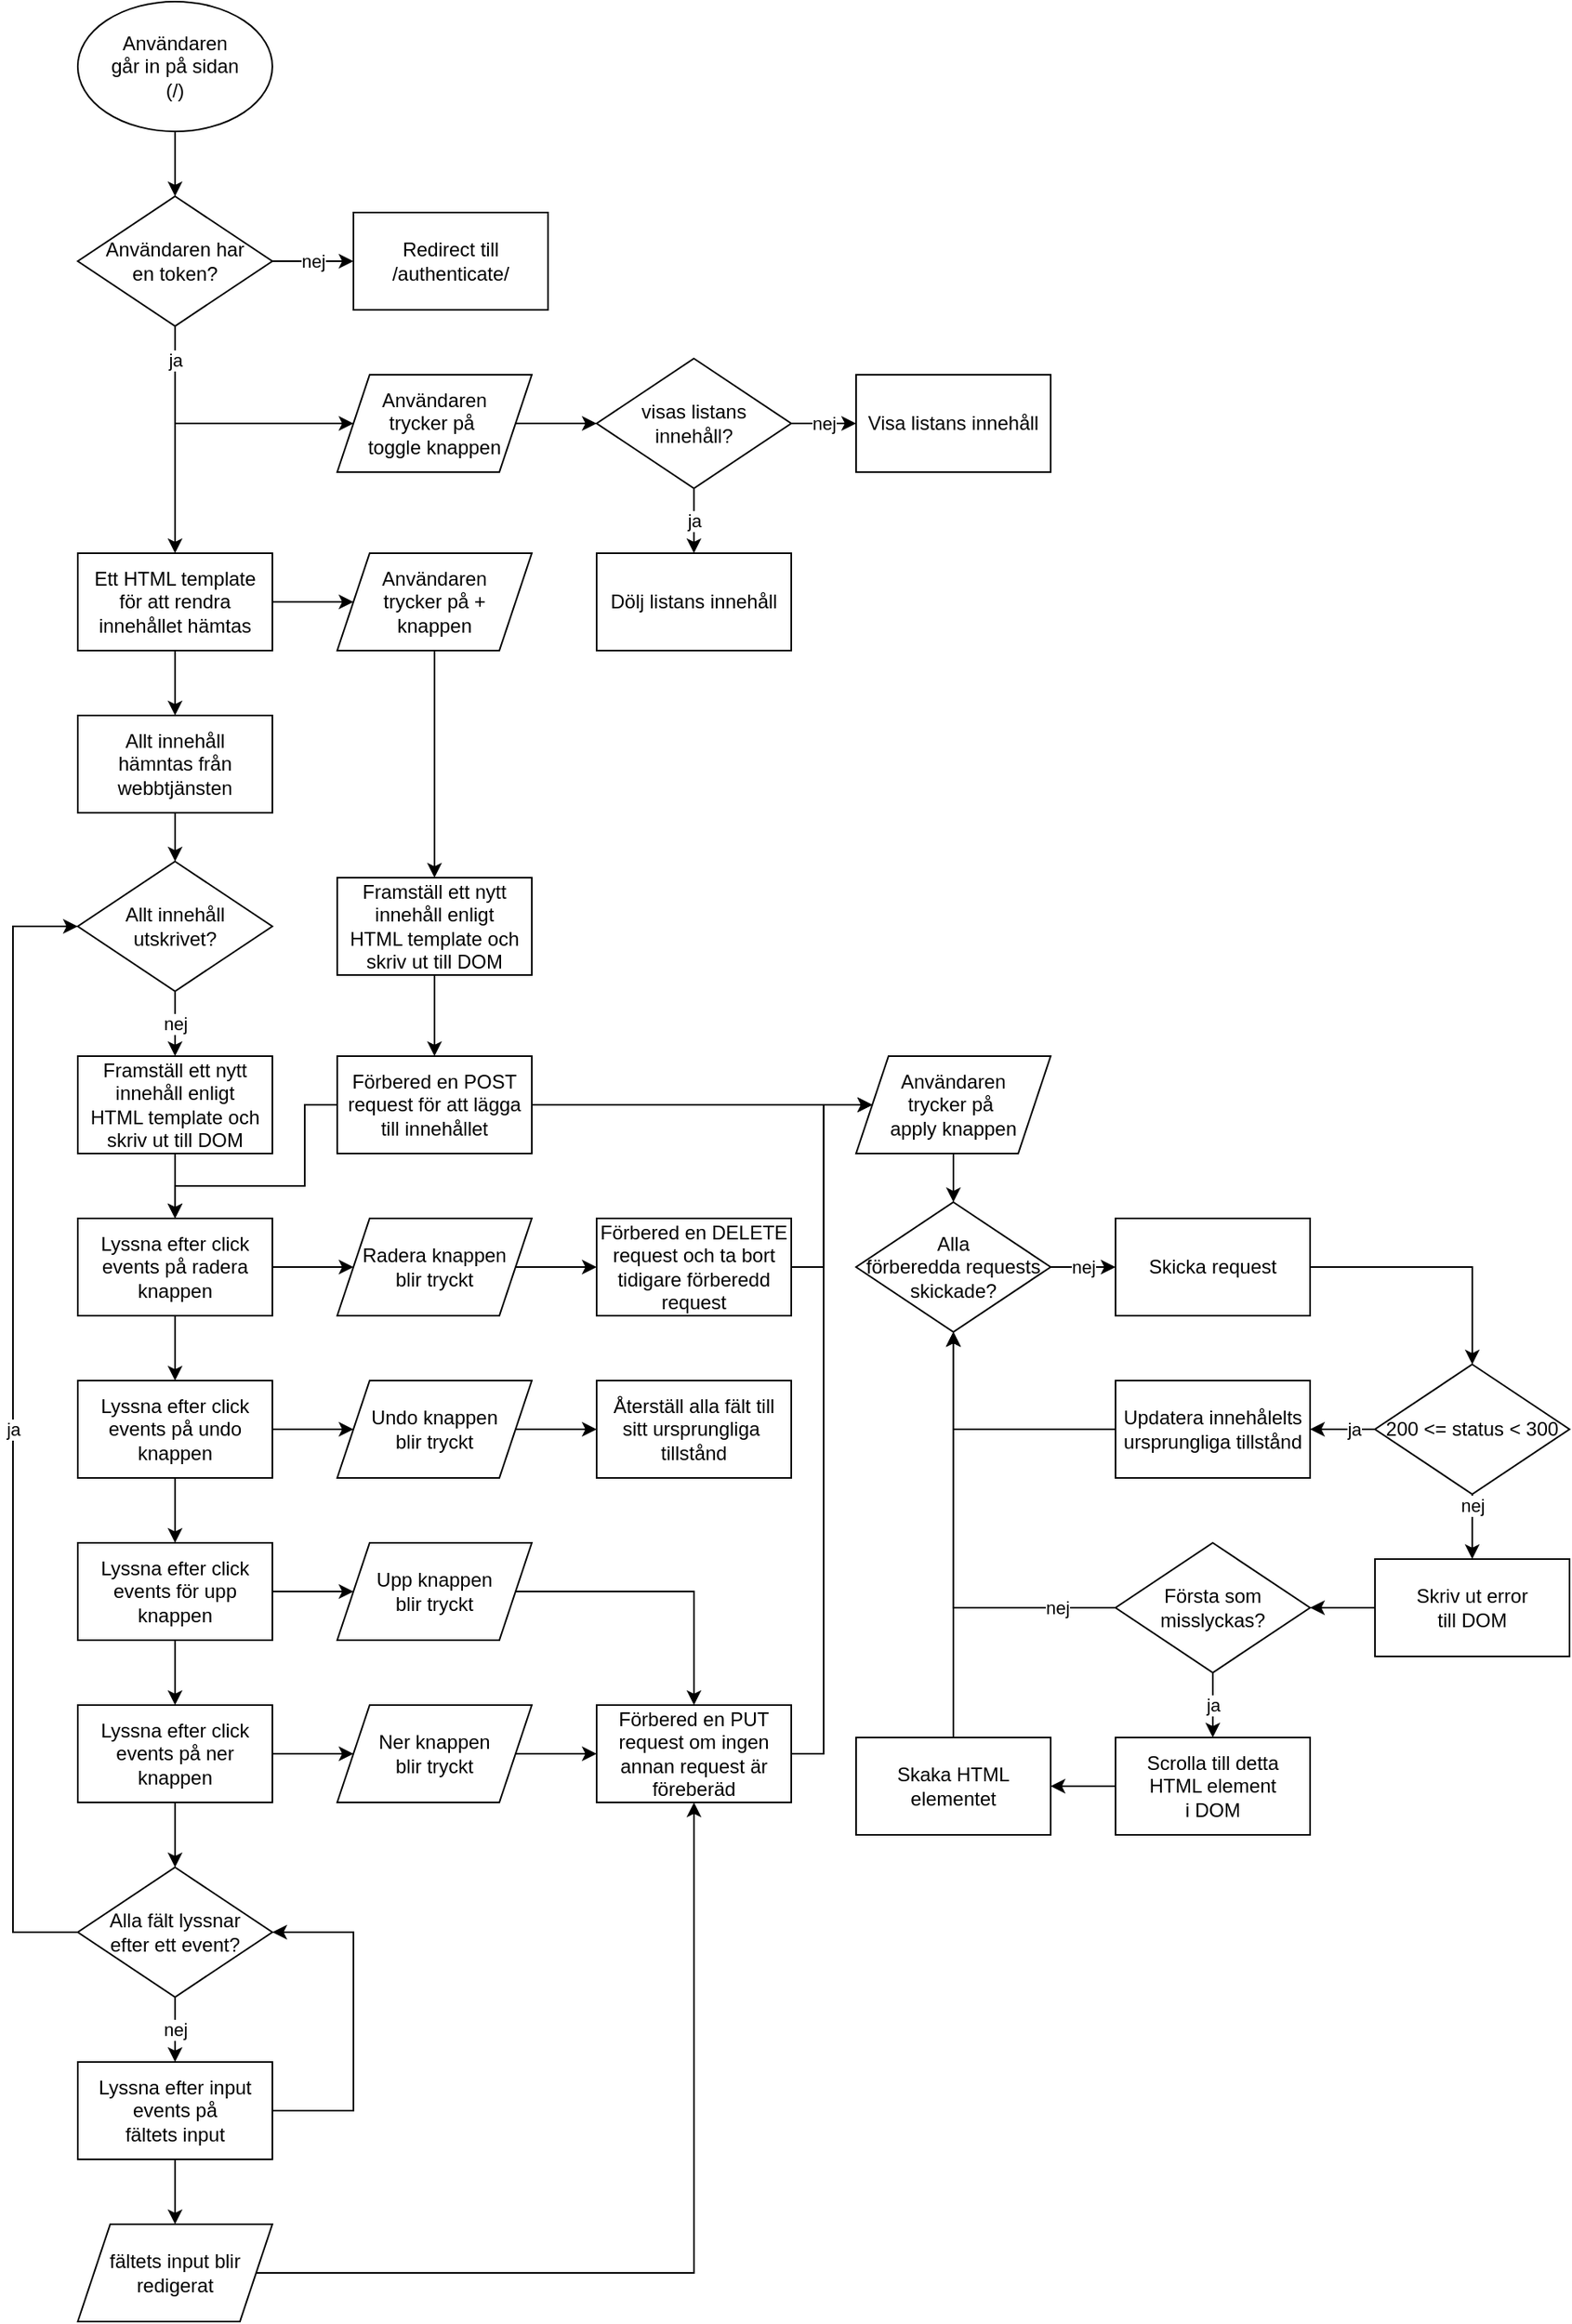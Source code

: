 <mxfile version="15.5.8" type="github">
  <diagram id="dKu6GSsMsmZb2snLdSed" name="Page-1">
    <mxGraphModel dx="816" dy="895" grid="1" gridSize="10" guides="1" tooltips="1" connect="1" arrows="1" fold="1" page="1" pageScale="1" pageWidth="2000" pageHeight="2000" math="0" shadow="0">
      <root>
        <mxCell id="0" />
        <mxCell id="1" parent="0" />
        <mxCell id="LYgwBQ-WcepCRoTYSZpj-18" style="edgeStyle=orthogonalEdgeStyle;rounded=0;orthogonalLoop=1;jettySize=auto;html=1;" edge="1" parent="1" source="LYgwBQ-WcepCRoTYSZpj-131" target="LYgwBQ-WcepCRoTYSZpj-15">
          <mxGeometry relative="1" as="geometry">
            <mxPoint x="119.97" y="340" as="sourcePoint" />
          </mxGeometry>
        </mxCell>
        <mxCell id="LYgwBQ-WcepCRoTYSZpj-119" value="ja" style="edgeStyle=orthogonalEdgeStyle;rounded=0;orthogonalLoop=1;jettySize=auto;html=1;" edge="1" parent="1" source="LYgwBQ-WcepCRoTYSZpj-131" target="LYgwBQ-WcepCRoTYSZpj-118">
          <mxGeometry x="-0.75" relative="1" as="geometry">
            <mxPoint x="199.97" y="280" as="sourcePoint" />
            <Array as="points">
              <mxPoint x="119.97" y="280" />
            </Array>
            <mxPoint as="offset" />
          </mxGeometry>
        </mxCell>
        <mxCell id="LYgwBQ-WcepCRoTYSZpj-132" style="edgeStyle=orthogonalEdgeStyle;rounded=0;orthogonalLoop=1;jettySize=auto;html=1;" edge="1" parent="1" source="LYgwBQ-WcepCRoTYSZpj-1" target="LYgwBQ-WcepCRoTYSZpj-131">
          <mxGeometry relative="1" as="geometry" />
        </mxCell>
        <mxCell id="LYgwBQ-WcepCRoTYSZpj-1" value="Användaren&lt;br&gt;går in på sidan&lt;br&gt;(/)" style="ellipse;whiteSpace=wrap;html=1;" vertex="1" parent="1">
          <mxGeometry x="59.97" y="20" width="120" height="80" as="geometry" />
        </mxCell>
        <mxCell id="LYgwBQ-WcepCRoTYSZpj-45" style="edgeStyle=orthogonalEdgeStyle;rounded=0;orthogonalLoop=1;jettySize=auto;html=1;" edge="1" parent="1" source="LYgwBQ-WcepCRoTYSZpj-8" target="LYgwBQ-WcepCRoTYSZpj-44">
          <mxGeometry relative="1" as="geometry" />
        </mxCell>
        <mxCell id="LYgwBQ-WcepCRoTYSZpj-8" value="Allt innehåll &lt;br&gt;hämntas från&lt;br&gt;webbtjänsten" style="rounded=0;whiteSpace=wrap;html=1;" vertex="1" parent="1">
          <mxGeometry x="59.97" y="460" width="120" height="60" as="geometry" />
        </mxCell>
        <mxCell id="LYgwBQ-WcepCRoTYSZpj-21" style="edgeStyle=orthogonalEdgeStyle;rounded=0;orthogonalLoop=1;jettySize=auto;html=1;" edge="1" parent="1" source="LYgwBQ-WcepCRoTYSZpj-15" target="LYgwBQ-WcepCRoTYSZpj-8">
          <mxGeometry relative="1" as="geometry" />
        </mxCell>
        <mxCell id="LYgwBQ-WcepCRoTYSZpj-86" style="edgeStyle=orthogonalEdgeStyle;rounded=0;orthogonalLoop=1;jettySize=auto;html=1;" edge="1" parent="1" source="LYgwBQ-WcepCRoTYSZpj-15" target="LYgwBQ-WcepCRoTYSZpj-85">
          <mxGeometry relative="1" as="geometry" />
        </mxCell>
        <mxCell id="LYgwBQ-WcepCRoTYSZpj-15" value="Ett HTML template &lt;br&gt;för att rendra innehållet hämtas" style="rounded=0;whiteSpace=wrap;html=1;" vertex="1" parent="1">
          <mxGeometry x="59.97" y="360" width="120" height="60" as="geometry" />
        </mxCell>
        <mxCell id="LYgwBQ-WcepCRoTYSZpj-78" style="edgeStyle=orthogonalEdgeStyle;rounded=0;orthogonalLoop=1;jettySize=auto;html=1;" edge="1" parent="1" source="LYgwBQ-WcepCRoTYSZpj-34" target="LYgwBQ-WcepCRoTYSZpj-72">
          <mxGeometry relative="1" as="geometry" />
        </mxCell>
        <mxCell id="LYgwBQ-WcepCRoTYSZpj-34" value="Upp knappen &lt;br&gt;blir tryckt" style="shape=parallelogram;perimeter=parallelogramPerimeter;whiteSpace=wrap;html=1;fixedSize=1;" vertex="1" parent="1">
          <mxGeometry x="219.97" y="970" width="120" height="60" as="geometry" />
        </mxCell>
        <mxCell id="LYgwBQ-WcepCRoTYSZpj-80" style="edgeStyle=orthogonalEdgeStyle;rounded=0;orthogonalLoop=1;jettySize=auto;html=1;" edge="1" parent="1" source="LYgwBQ-WcepCRoTYSZpj-36" target="LYgwBQ-WcepCRoTYSZpj-79">
          <mxGeometry relative="1" as="geometry" />
        </mxCell>
        <mxCell id="LYgwBQ-WcepCRoTYSZpj-36" value="Undo knappen &lt;br&gt;blir tryckt" style="shape=parallelogram;perimeter=parallelogramPerimeter;whiteSpace=wrap;html=1;fixedSize=1;" vertex="1" parent="1">
          <mxGeometry x="219.97" y="870" width="120" height="60" as="geometry" />
        </mxCell>
        <mxCell id="LYgwBQ-WcepCRoTYSZpj-82" style="edgeStyle=orthogonalEdgeStyle;rounded=0;orthogonalLoop=1;jettySize=auto;html=1;" edge="1" parent="1" source="LYgwBQ-WcepCRoTYSZpj-37" target="LYgwBQ-WcepCRoTYSZpj-81">
          <mxGeometry relative="1" as="geometry" />
        </mxCell>
        <mxCell id="LYgwBQ-WcepCRoTYSZpj-37" value="Radera knappen&lt;br&gt;blir tryckt" style="shape=parallelogram;perimeter=parallelogramPerimeter;whiteSpace=wrap;html=1;fixedSize=1;" vertex="1" parent="1">
          <mxGeometry x="219.97" y="770" width="120" height="60" as="geometry" />
        </mxCell>
        <mxCell id="LYgwBQ-WcepCRoTYSZpj-76" style="edgeStyle=orthogonalEdgeStyle;rounded=0;orthogonalLoop=1;jettySize=auto;html=1;" edge="1" parent="1" source="LYgwBQ-WcepCRoTYSZpj-38" target="LYgwBQ-WcepCRoTYSZpj-72">
          <mxGeometry relative="1" as="geometry" />
        </mxCell>
        <mxCell id="LYgwBQ-WcepCRoTYSZpj-38" value="Ner knappen &lt;br&gt;blir tryckt" style="shape=parallelogram;perimeter=parallelogramPerimeter;whiteSpace=wrap;html=1;fixedSize=1;" vertex="1" parent="1">
          <mxGeometry x="219.97" y="1070" width="120" height="60" as="geometry" />
        </mxCell>
        <mxCell id="LYgwBQ-WcepCRoTYSZpj-46" value="nej" style="edgeStyle=orthogonalEdgeStyle;rounded=0;orthogonalLoop=1;jettySize=auto;html=1;" edge="1" parent="1" source="LYgwBQ-WcepCRoTYSZpj-44" target="LYgwBQ-WcepCRoTYSZpj-49">
          <mxGeometry relative="1" as="geometry">
            <mxPoint x="119.97" y="660" as="targetPoint" />
          </mxGeometry>
        </mxCell>
        <mxCell id="LYgwBQ-WcepCRoTYSZpj-44" value="Allt innehåll &lt;br&gt;utskrivet?" style="rhombus;whiteSpace=wrap;html=1;" vertex="1" parent="1">
          <mxGeometry x="59.97" y="550" width="120" height="80" as="geometry" />
        </mxCell>
        <mxCell id="LYgwBQ-WcepCRoTYSZpj-56" style="edgeStyle=orthogonalEdgeStyle;rounded=0;orthogonalLoop=1;jettySize=auto;html=1;" edge="1" parent="1" source="LYgwBQ-WcepCRoTYSZpj-49" target="LYgwBQ-WcepCRoTYSZpj-74">
          <mxGeometry relative="1" as="geometry">
            <mxPoint x="119.97" y="770" as="targetPoint" />
          </mxGeometry>
        </mxCell>
        <mxCell id="LYgwBQ-WcepCRoTYSZpj-49" value="Framställ ett nytt innehåll enligt&lt;br&gt;HTML template och skriv ut till DOM" style="rounded=0;whiteSpace=wrap;html=1;" vertex="1" parent="1">
          <mxGeometry x="59.97" y="670" width="120" height="60" as="geometry" />
        </mxCell>
        <mxCell id="LYgwBQ-WcepCRoTYSZpj-57" style="edgeStyle=orthogonalEdgeStyle;rounded=0;orthogonalLoop=1;jettySize=auto;html=1;" edge="1" parent="1" source="LYgwBQ-WcepCRoTYSZpj-74" target="LYgwBQ-WcepCRoTYSZpj-51">
          <mxGeometry relative="1" as="geometry">
            <mxPoint x="119.97" y="830" as="sourcePoint" />
          </mxGeometry>
        </mxCell>
        <mxCell id="LYgwBQ-WcepCRoTYSZpj-68" style="edgeStyle=orthogonalEdgeStyle;rounded=0;orthogonalLoop=1;jettySize=auto;html=1;" edge="1" parent="1" source="LYgwBQ-WcepCRoTYSZpj-73" target="LYgwBQ-WcepCRoTYSZpj-34">
          <mxGeometry relative="1" as="geometry">
            <mxPoint x="209.97" y="770" as="sourcePoint" />
          </mxGeometry>
        </mxCell>
        <mxCell id="LYgwBQ-WcepCRoTYSZpj-58" style="edgeStyle=orthogonalEdgeStyle;rounded=0;orthogonalLoop=1;jettySize=auto;html=1;" edge="1" parent="1" source="LYgwBQ-WcepCRoTYSZpj-51" target="LYgwBQ-WcepCRoTYSZpj-73">
          <mxGeometry relative="1" as="geometry">
            <mxPoint x="119.97" y="970" as="targetPoint" />
          </mxGeometry>
        </mxCell>
        <mxCell id="LYgwBQ-WcepCRoTYSZpj-69" style="edgeStyle=orthogonalEdgeStyle;rounded=0;orthogonalLoop=1;jettySize=auto;html=1;" edge="1" parent="1" source="LYgwBQ-WcepCRoTYSZpj-51" target="LYgwBQ-WcepCRoTYSZpj-36">
          <mxGeometry relative="1" as="geometry" />
        </mxCell>
        <mxCell id="LYgwBQ-WcepCRoTYSZpj-51" value="Lyssna efter click events på undo knappen" style="rounded=0;whiteSpace=wrap;html=1;" vertex="1" parent="1">
          <mxGeometry x="59.97" y="870" width="120" height="60" as="geometry" />
        </mxCell>
        <mxCell id="LYgwBQ-WcepCRoTYSZpj-59" style="edgeStyle=orthogonalEdgeStyle;rounded=0;orthogonalLoop=1;jettySize=auto;html=1;" edge="1" parent="1" source="LYgwBQ-WcepCRoTYSZpj-73" target="LYgwBQ-WcepCRoTYSZpj-53">
          <mxGeometry relative="1" as="geometry">
            <mxPoint x="119.97" y="1030" as="sourcePoint" />
          </mxGeometry>
        </mxCell>
        <mxCell id="LYgwBQ-WcepCRoTYSZpj-70" style="edgeStyle=orthogonalEdgeStyle;rounded=0;orthogonalLoop=1;jettySize=auto;html=1;" edge="1" parent="1" source="LYgwBQ-WcepCRoTYSZpj-74" target="LYgwBQ-WcepCRoTYSZpj-37">
          <mxGeometry relative="1" as="geometry">
            <mxPoint x="179.97" y="1000" as="sourcePoint" />
          </mxGeometry>
        </mxCell>
        <mxCell id="LYgwBQ-WcepCRoTYSZpj-60" style="edgeStyle=orthogonalEdgeStyle;rounded=0;orthogonalLoop=1;jettySize=auto;html=1;" edge="1" parent="1" source="LYgwBQ-WcepCRoTYSZpj-53" target="LYgwBQ-WcepCRoTYSZpj-55">
          <mxGeometry relative="1" as="geometry" />
        </mxCell>
        <mxCell id="LYgwBQ-WcepCRoTYSZpj-71" style="edgeStyle=orthogonalEdgeStyle;rounded=0;orthogonalLoop=1;jettySize=auto;html=1;" edge="1" parent="1" source="LYgwBQ-WcepCRoTYSZpj-53" target="LYgwBQ-WcepCRoTYSZpj-38">
          <mxGeometry relative="1" as="geometry">
            <mxPoint x="359.97" y="1110" as="targetPoint" />
          </mxGeometry>
        </mxCell>
        <mxCell id="LYgwBQ-WcepCRoTYSZpj-53" value="Lyssna efter click events på ner &lt;br&gt;knappen" style="rounded=0;whiteSpace=wrap;html=1;" vertex="1" parent="1">
          <mxGeometry x="59.97" y="1070" width="120" height="60" as="geometry" />
        </mxCell>
        <mxCell id="LYgwBQ-WcepCRoTYSZpj-62" value="nej" style="edgeStyle=orthogonalEdgeStyle;rounded=0;orthogonalLoop=1;jettySize=auto;html=1;" edge="1" parent="1" source="LYgwBQ-WcepCRoTYSZpj-55" target="LYgwBQ-WcepCRoTYSZpj-61">
          <mxGeometry relative="1" as="geometry" />
        </mxCell>
        <mxCell id="LYgwBQ-WcepCRoTYSZpj-67" value="ja" style="edgeStyle=orthogonalEdgeStyle;rounded=0;orthogonalLoop=1;jettySize=auto;html=1;" edge="1" parent="1" source="LYgwBQ-WcepCRoTYSZpj-55" target="LYgwBQ-WcepCRoTYSZpj-44">
          <mxGeometry relative="1" as="geometry">
            <mxPoint x="-40.03" y="610" as="targetPoint" />
            <Array as="points">
              <mxPoint x="20" y="1210" />
              <mxPoint x="20" y="590" />
            </Array>
          </mxGeometry>
        </mxCell>
        <mxCell id="LYgwBQ-WcepCRoTYSZpj-55" value="Alla fält lyssnar&lt;br&gt;efter ett event?" style="rhombus;whiteSpace=wrap;html=1;" vertex="1" parent="1">
          <mxGeometry x="59.97" y="1170" width="120" height="80" as="geometry" />
        </mxCell>
        <mxCell id="LYgwBQ-WcepCRoTYSZpj-64" style="edgeStyle=orthogonalEdgeStyle;rounded=0;orthogonalLoop=1;jettySize=auto;html=1;" edge="1" parent="1" source="LYgwBQ-WcepCRoTYSZpj-61" target="LYgwBQ-WcepCRoTYSZpj-55">
          <mxGeometry relative="1" as="geometry">
            <mxPoint x="269.97" y="1220" as="targetPoint" />
            <Array as="points">
              <mxPoint x="229.97" y="1320" />
              <mxPoint x="229.97" y="1210" />
            </Array>
          </mxGeometry>
        </mxCell>
        <mxCell id="LYgwBQ-WcepCRoTYSZpj-66" style="edgeStyle=orthogonalEdgeStyle;rounded=0;orthogonalLoop=1;jettySize=auto;html=1;" edge="1" parent="1" source="LYgwBQ-WcepCRoTYSZpj-61" target="LYgwBQ-WcepCRoTYSZpj-65">
          <mxGeometry relative="1" as="geometry" />
        </mxCell>
        <mxCell id="LYgwBQ-WcepCRoTYSZpj-61" value="Lyssna efter input events på&lt;br&gt;fältets input" style="rounded=0;whiteSpace=wrap;html=1;" vertex="1" parent="1">
          <mxGeometry x="59.97" y="1290" width="120" height="60" as="geometry" />
        </mxCell>
        <mxCell id="LYgwBQ-WcepCRoTYSZpj-77" style="edgeStyle=orthogonalEdgeStyle;rounded=0;orthogonalLoop=1;jettySize=auto;html=1;" edge="1" parent="1" source="LYgwBQ-WcepCRoTYSZpj-65" target="LYgwBQ-WcepCRoTYSZpj-72">
          <mxGeometry relative="1" as="geometry" />
        </mxCell>
        <mxCell id="LYgwBQ-WcepCRoTYSZpj-65" value="fältets input blir&lt;br&gt;redigerat" style="shape=parallelogram;perimeter=parallelogramPerimeter;whiteSpace=wrap;html=1;fixedSize=1;" vertex="1" parent="1">
          <mxGeometry x="59.97" y="1390" width="120" height="60" as="geometry" />
        </mxCell>
        <mxCell id="LYgwBQ-WcepCRoTYSZpj-109" style="edgeStyle=orthogonalEdgeStyle;rounded=0;orthogonalLoop=1;jettySize=auto;html=1;" edge="1" parent="1" source="LYgwBQ-WcepCRoTYSZpj-72" target="LYgwBQ-WcepCRoTYSZpj-91">
          <mxGeometry relative="1" as="geometry">
            <Array as="points">
              <mxPoint x="519.97" y="1100" />
              <mxPoint x="519.97" y="700" />
            </Array>
          </mxGeometry>
        </mxCell>
        <mxCell id="LYgwBQ-WcepCRoTYSZpj-72" value="Förbered en PUT request om ingen annan request är föreberäd" style="rounded=0;whiteSpace=wrap;html=1;" vertex="1" parent="1">
          <mxGeometry x="379.97" y="1070" width="120" height="60" as="geometry" />
        </mxCell>
        <mxCell id="LYgwBQ-WcepCRoTYSZpj-73" value="Lyssna efter click events för upp knappen" style="rounded=0;whiteSpace=wrap;html=1;" vertex="1" parent="1">
          <mxGeometry x="59.97" y="970" width="120" height="60" as="geometry" />
        </mxCell>
        <mxCell id="LYgwBQ-WcepCRoTYSZpj-74" value="Lyssna efter click events på radera knappen" style="rounded=0;whiteSpace=wrap;html=1;" vertex="1" parent="1">
          <mxGeometry x="59.97" y="770" width="120" height="60" as="geometry" />
        </mxCell>
        <mxCell id="LYgwBQ-WcepCRoTYSZpj-79" value="Återställ alla fält till&lt;br&gt;sitt ursprungliga&amp;nbsp;&lt;br&gt;tillstånd" style="rounded=0;whiteSpace=wrap;html=1;" vertex="1" parent="1">
          <mxGeometry x="379.97" y="870" width="120" height="60" as="geometry" />
        </mxCell>
        <mxCell id="LYgwBQ-WcepCRoTYSZpj-108" style="edgeStyle=orthogonalEdgeStyle;rounded=0;orthogonalLoop=1;jettySize=auto;html=1;" edge="1" parent="1" source="LYgwBQ-WcepCRoTYSZpj-81" target="LYgwBQ-WcepCRoTYSZpj-91">
          <mxGeometry relative="1" as="geometry">
            <Array as="points">
              <mxPoint x="519.97" y="800" />
              <mxPoint x="519.97" y="700" />
            </Array>
          </mxGeometry>
        </mxCell>
        <mxCell id="LYgwBQ-WcepCRoTYSZpj-81" value="Förbered en DELETE&lt;br&gt;request och ta bort tidigare förberedd request" style="rounded=0;whiteSpace=wrap;html=1;" vertex="1" parent="1">
          <mxGeometry x="379.97" y="770" width="120" height="60" as="geometry" />
        </mxCell>
        <mxCell id="LYgwBQ-WcepCRoTYSZpj-107" style="edgeStyle=orthogonalEdgeStyle;rounded=0;orthogonalLoop=1;jettySize=auto;html=1;" edge="1" parent="1" source="LYgwBQ-WcepCRoTYSZpj-83" target="LYgwBQ-WcepCRoTYSZpj-91">
          <mxGeometry relative="1" as="geometry" />
        </mxCell>
        <mxCell id="LYgwBQ-WcepCRoTYSZpj-83" value="Förbered en POST&lt;br&gt;request för att lägga&lt;br&gt;till innehållet" style="rounded=0;whiteSpace=wrap;html=1;" vertex="1" parent="1">
          <mxGeometry x="219.97" y="670" width="120" height="60" as="geometry" />
        </mxCell>
        <mxCell id="LYgwBQ-WcepCRoTYSZpj-88" style="edgeStyle=orthogonalEdgeStyle;rounded=0;orthogonalLoop=1;jettySize=auto;html=1;" edge="1" parent="1" source="LYgwBQ-WcepCRoTYSZpj-85" target="LYgwBQ-WcepCRoTYSZpj-87">
          <mxGeometry relative="1" as="geometry" />
        </mxCell>
        <mxCell id="LYgwBQ-WcepCRoTYSZpj-85" value="Användaren&lt;br&gt;trycker på +&lt;br&gt;knappen" style="shape=parallelogram;perimeter=parallelogramPerimeter;whiteSpace=wrap;html=1;fixedSize=1;" vertex="1" parent="1">
          <mxGeometry x="219.97" y="360" width="120" height="60" as="geometry" />
        </mxCell>
        <mxCell id="LYgwBQ-WcepCRoTYSZpj-89" style="edgeStyle=orthogonalEdgeStyle;rounded=0;orthogonalLoop=1;jettySize=auto;html=1;" edge="1" parent="1" source="LYgwBQ-WcepCRoTYSZpj-87" target="LYgwBQ-WcepCRoTYSZpj-83">
          <mxGeometry relative="1" as="geometry" />
        </mxCell>
        <mxCell id="LYgwBQ-WcepCRoTYSZpj-90" style="edgeStyle=orthogonalEdgeStyle;rounded=0;orthogonalLoop=1;jettySize=auto;html=1;" edge="1" parent="1" source="LYgwBQ-WcepCRoTYSZpj-83" target="LYgwBQ-WcepCRoTYSZpj-74">
          <mxGeometry relative="1" as="geometry">
            <Array as="points">
              <mxPoint x="199.97" y="700" />
              <mxPoint x="199.97" y="750" />
              <mxPoint x="119.97" y="750" />
            </Array>
          </mxGeometry>
        </mxCell>
        <mxCell id="LYgwBQ-WcepCRoTYSZpj-87" value="Framställ ett nytt innehåll enligt &lt;br&gt;HTML template och skriv ut till DOM" style="rounded=0;whiteSpace=wrap;html=1;" vertex="1" parent="1">
          <mxGeometry x="219.97" y="560" width="120" height="60" as="geometry" />
        </mxCell>
        <mxCell id="LYgwBQ-WcepCRoTYSZpj-94" value="" style="edgeStyle=orthogonalEdgeStyle;rounded=0;orthogonalLoop=1;jettySize=auto;html=1;" edge="1" parent="1" source="LYgwBQ-WcepCRoTYSZpj-91" target="LYgwBQ-WcepCRoTYSZpj-96">
          <mxGeometry relative="1" as="geometry">
            <mxPoint x="699.97" y="700" as="targetPoint" />
          </mxGeometry>
        </mxCell>
        <mxCell id="LYgwBQ-WcepCRoTYSZpj-91" value="Användaren&lt;br&gt;trycker på&amp;nbsp;&lt;br&gt;apply knappen" style="shape=parallelogram;perimeter=parallelogramPerimeter;whiteSpace=wrap;html=1;fixedSize=1;" vertex="1" parent="1">
          <mxGeometry x="539.97" y="670" width="120" height="60" as="geometry" />
        </mxCell>
        <mxCell id="LYgwBQ-WcepCRoTYSZpj-100" value="nej" style="edgeStyle=orthogonalEdgeStyle;rounded=0;orthogonalLoop=1;jettySize=auto;html=1;" edge="1" parent="1" source="LYgwBQ-WcepCRoTYSZpj-96" target="LYgwBQ-WcepCRoTYSZpj-97">
          <mxGeometry relative="1" as="geometry" />
        </mxCell>
        <mxCell id="LYgwBQ-WcepCRoTYSZpj-96" value="Alla &lt;br&gt;förberedda requests &lt;br&gt;skickade?" style="rhombus;whiteSpace=wrap;html=1;" vertex="1" parent="1">
          <mxGeometry x="539.97" y="760" width="120" height="80" as="geometry" />
        </mxCell>
        <mxCell id="LYgwBQ-WcepCRoTYSZpj-101" style="edgeStyle=orthogonalEdgeStyle;rounded=0;orthogonalLoop=1;jettySize=auto;html=1;" edge="1" parent="1" source="LYgwBQ-WcepCRoTYSZpj-97" target="LYgwBQ-WcepCRoTYSZpj-99">
          <mxGeometry relative="1" as="geometry" />
        </mxCell>
        <mxCell id="LYgwBQ-WcepCRoTYSZpj-97" value="Skicka request" style="rounded=0;whiteSpace=wrap;html=1;" vertex="1" parent="1">
          <mxGeometry x="699.97" y="770" width="120" height="60" as="geometry" />
        </mxCell>
        <mxCell id="LYgwBQ-WcepCRoTYSZpj-105" value="nej" style="edgeStyle=orthogonalEdgeStyle;rounded=0;orthogonalLoop=1;jettySize=auto;html=1;" edge="1" parent="1" source="LYgwBQ-WcepCRoTYSZpj-99" target="LYgwBQ-WcepCRoTYSZpj-110">
          <mxGeometry x="-0.647" relative="1" as="geometry">
            <mxPoint x="759.97" y="980" as="targetPoint" />
            <Array as="points">
              <mxPoint x="919.97" y="1010" />
            </Array>
            <mxPoint as="offset" />
          </mxGeometry>
        </mxCell>
        <mxCell id="LYgwBQ-WcepCRoTYSZpj-117" value="ja" style="edgeStyle=orthogonalEdgeStyle;rounded=0;orthogonalLoop=1;jettySize=auto;html=1;" edge="1" parent="1" source="LYgwBQ-WcepCRoTYSZpj-99" target="LYgwBQ-WcepCRoTYSZpj-128">
          <mxGeometry x="-0.375" relative="1" as="geometry">
            <mxPoint x="829.97" y="900" as="targetPoint" />
            <Array as="points" />
            <mxPoint as="offset" />
          </mxGeometry>
        </mxCell>
        <mxCell id="LYgwBQ-WcepCRoTYSZpj-99" value="200 &amp;lt;= status &amp;lt; 300" style="rhombus;whiteSpace=wrap;html=1;" vertex="1" parent="1">
          <mxGeometry x="859.97" y="860" width="120" height="80" as="geometry" />
        </mxCell>
        <mxCell id="LYgwBQ-WcepCRoTYSZpj-113" value="ja" style="edgeStyle=orthogonalEdgeStyle;rounded=0;orthogonalLoop=1;jettySize=auto;html=1;" edge="1" parent="1" source="LYgwBQ-WcepCRoTYSZpj-104" target="LYgwBQ-WcepCRoTYSZpj-106">
          <mxGeometry relative="1" as="geometry" />
        </mxCell>
        <mxCell id="LYgwBQ-WcepCRoTYSZpj-115" value="nej" style="edgeStyle=orthogonalEdgeStyle;rounded=0;orthogonalLoop=1;jettySize=auto;html=1;" edge="1" parent="1" source="LYgwBQ-WcepCRoTYSZpj-104" target="LYgwBQ-WcepCRoTYSZpj-96">
          <mxGeometry x="-0.737" relative="1" as="geometry">
            <mxPoint x="599.97" y="1120" as="targetPoint" />
            <Array as="points">
              <mxPoint x="599.97" y="1010" />
            </Array>
            <mxPoint as="offset" />
          </mxGeometry>
        </mxCell>
        <mxCell id="LYgwBQ-WcepCRoTYSZpj-104" value="Första som&lt;br&gt;misslyckas?" style="rhombus;whiteSpace=wrap;html=1;" vertex="1" parent="1">
          <mxGeometry x="699.97" y="970" width="120" height="80" as="geometry" />
        </mxCell>
        <mxCell id="LYgwBQ-WcepCRoTYSZpj-114" style="edgeStyle=orthogonalEdgeStyle;rounded=0;orthogonalLoop=1;jettySize=auto;html=1;" edge="1" parent="1" source="LYgwBQ-WcepCRoTYSZpj-106" target="LYgwBQ-WcepCRoTYSZpj-112">
          <mxGeometry relative="1" as="geometry" />
        </mxCell>
        <mxCell id="LYgwBQ-WcepCRoTYSZpj-106" value="Scrolla till detta &lt;br&gt;HTML element&lt;br&gt;i DOM" style="rounded=0;whiteSpace=wrap;html=1;" vertex="1" parent="1">
          <mxGeometry x="699.97" y="1090" width="120" height="60" as="geometry" />
        </mxCell>
        <mxCell id="LYgwBQ-WcepCRoTYSZpj-111" style="edgeStyle=orthogonalEdgeStyle;rounded=0;orthogonalLoop=1;jettySize=auto;html=1;" edge="1" parent="1" source="LYgwBQ-WcepCRoTYSZpj-110" target="LYgwBQ-WcepCRoTYSZpj-104">
          <mxGeometry relative="1" as="geometry" />
        </mxCell>
        <mxCell id="LYgwBQ-WcepCRoTYSZpj-110" value="Skriv ut error&lt;br&gt;till DOM" style="rounded=0;whiteSpace=wrap;html=1;" vertex="1" parent="1">
          <mxGeometry x="859.97" y="980" width="120" height="60" as="geometry" />
        </mxCell>
        <mxCell id="LYgwBQ-WcepCRoTYSZpj-116" style="edgeStyle=orthogonalEdgeStyle;rounded=0;orthogonalLoop=1;jettySize=auto;html=1;" edge="1" parent="1" source="LYgwBQ-WcepCRoTYSZpj-112" target="LYgwBQ-WcepCRoTYSZpj-96">
          <mxGeometry relative="1" as="geometry" />
        </mxCell>
        <mxCell id="LYgwBQ-WcepCRoTYSZpj-112" value="Skaka HTML&lt;br&gt;elementet" style="rounded=0;whiteSpace=wrap;html=1;" vertex="1" parent="1">
          <mxGeometry x="539.97" y="1090" width="120" height="60" as="geometry" />
        </mxCell>
        <mxCell id="LYgwBQ-WcepCRoTYSZpj-122" style="edgeStyle=orthogonalEdgeStyle;rounded=0;orthogonalLoop=1;jettySize=auto;html=1;" edge="1" parent="1" source="LYgwBQ-WcepCRoTYSZpj-118" target="LYgwBQ-WcepCRoTYSZpj-121">
          <mxGeometry relative="1" as="geometry" />
        </mxCell>
        <mxCell id="LYgwBQ-WcepCRoTYSZpj-118" value="Användaren&lt;br&gt;trycker på&amp;nbsp;&lt;br&gt;toggle knappen" style="shape=parallelogram;perimeter=parallelogramPerimeter;whiteSpace=wrap;html=1;fixedSize=1;" vertex="1" parent="1">
          <mxGeometry x="219.97" y="250" width="120" height="60" as="geometry" />
        </mxCell>
        <mxCell id="LYgwBQ-WcepCRoTYSZpj-125" value="nej" style="edgeStyle=orthogonalEdgeStyle;rounded=0;orthogonalLoop=1;jettySize=auto;html=1;" edge="1" parent="1" source="LYgwBQ-WcepCRoTYSZpj-121" target="LYgwBQ-WcepCRoTYSZpj-124">
          <mxGeometry relative="1" as="geometry" />
        </mxCell>
        <mxCell id="LYgwBQ-WcepCRoTYSZpj-126" value="ja" style="edgeStyle=orthogonalEdgeStyle;rounded=0;orthogonalLoop=1;jettySize=auto;html=1;" edge="1" parent="1" source="LYgwBQ-WcepCRoTYSZpj-121" target="LYgwBQ-WcepCRoTYSZpj-123">
          <mxGeometry relative="1" as="geometry" />
        </mxCell>
        <mxCell id="LYgwBQ-WcepCRoTYSZpj-121" value="visas listans&lt;br&gt;innehåll?" style="rhombus;whiteSpace=wrap;html=1;" vertex="1" parent="1">
          <mxGeometry x="379.97" y="240" width="120" height="80" as="geometry" />
        </mxCell>
        <mxCell id="LYgwBQ-WcepCRoTYSZpj-123" value="Dölj listans innehåll" style="rounded=0;whiteSpace=wrap;html=1;" vertex="1" parent="1">
          <mxGeometry x="379.97" y="360" width="120" height="60" as="geometry" />
        </mxCell>
        <mxCell id="LYgwBQ-WcepCRoTYSZpj-124" value="Visa listans innehåll" style="rounded=0;whiteSpace=wrap;html=1;" vertex="1" parent="1">
          <mxGeometry x="539.97" y="250" width="120" height="60" as="geometry" />
        </mxCell>
        <mxCell id="LYgwBQ-WcepCRoTYSZpj-129" style="edgeStyle=orthogonalEdgeStyle;rounded=0;orthogonalLoop=1;jettySize=auto;html=1;" edge="1" parent="1" source="LYgwBQ-WcepCRoTYSZpj-128" target="LYgwBQ-WcepCRoTYSZpj-96">
          <mxGeometry relative="1" as="geometry" />
        </mxCell>
        <mxCell id="LYgwBQ-WcepCRoTYSZpj-128" value="Updatera innehålelts ursprungliga tillstånd" style="rounded=0;whiteSpace=wrap;html=1;" vertex="1" parent="1">
          <mxGeometry x="699.97" y="870" width="120" height="60" as="geometry" />
        </mxCell>
        <mxCell id="LYgwBQ-WcepCRoTYSZpj-134" value="nej" style="edgeStyle=orthogonalEdgeStyle;rounded=0;orthogonalLoop=1;jettySize=auto;html=1;" edge="1" parent="1" source="LYgwBQ-WcepCRoTYSZpj-131" target="LYgwBQ-WcepCRoTYSZpj-133">
          <mxGeometry relative="1" as="geometry" />
        </mxCell>
        <mxCell id="LYgwBQ-WcepCRoTYSZpj-131" value="Användaren har&lt;br&gt;en token?" style="rhombus;whiteSpace=wrap;html=1;" vertex="1" parent="1">
          <mxGeometry x="59.97" y="140" width="120" height="80" as="geometry" />
        </mxCell>
        <mxCell id="LYgwBQ-WcepCRoTYSZpj-133" value="Redirect till /authenticate/" style="rounded=0;whiteSpace=wrap;html=1;" vertex="1" parent="1">
          <mxGeometry x="229.97" y="150" width="120" height="60" as="geometry" />
        </mxCell>
      </root>
    </mxGraphModel>
  </diagram>
</mxfile>
